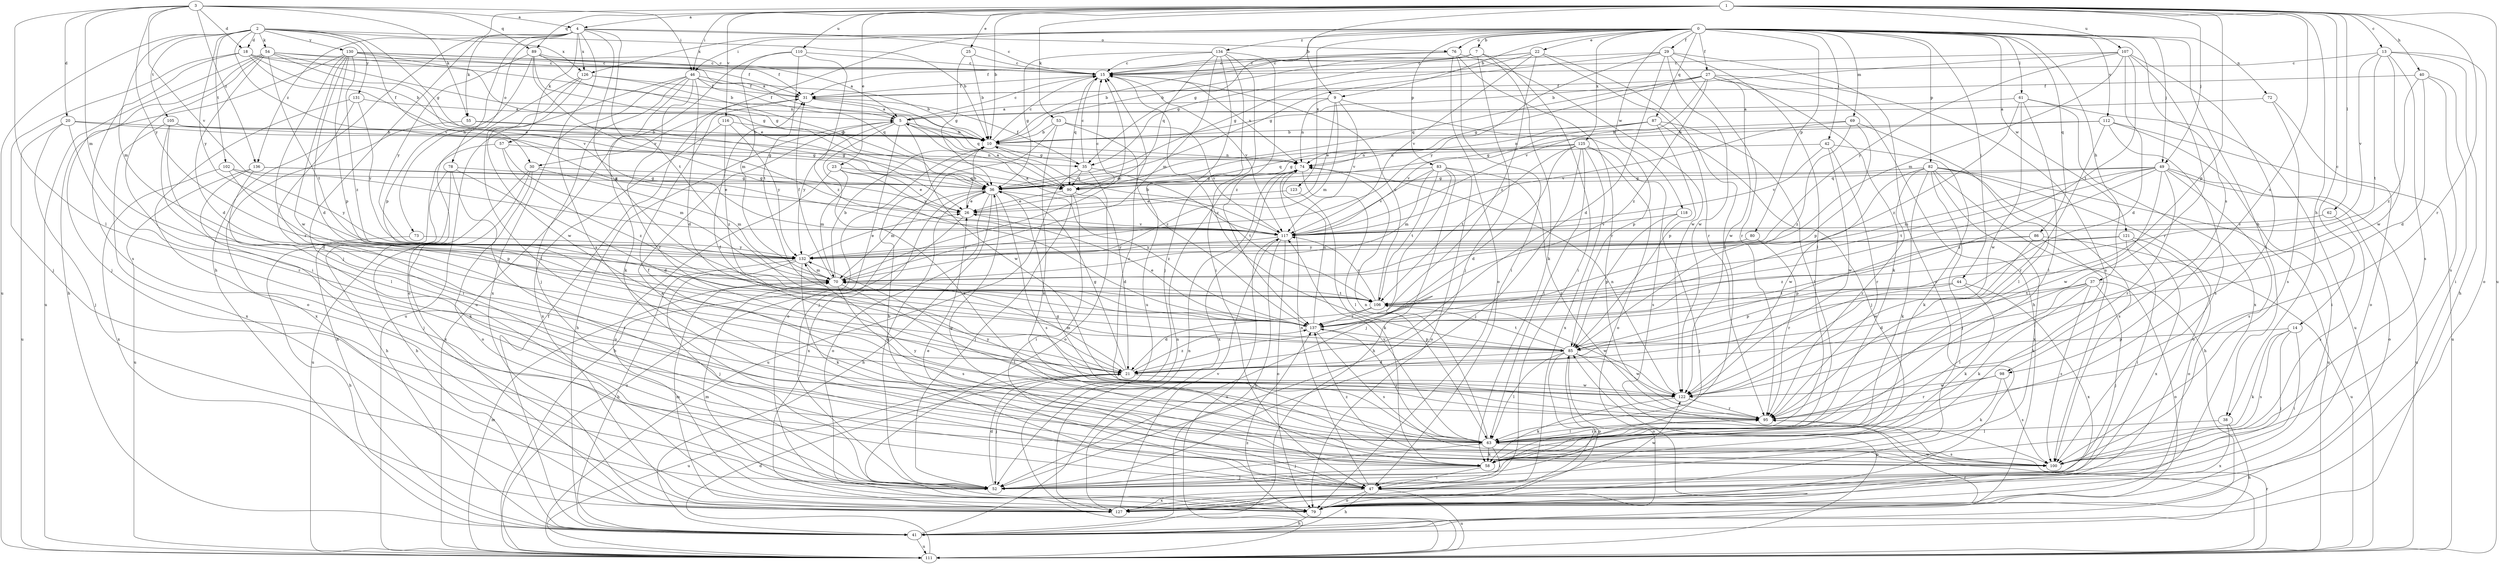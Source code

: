 strict digraph  {
0;
1;
2;
3;
4;
5;
7;
9;
10;
13;
14;
15;
18;
20;
21;
22;
23;
25;
26;
27;
29;
30;
31;
35;
36;
37;
38;
40;
41;
42;
44;
46;
47;
49;
52;
53;
54;
55;
57;
58;
61;
62;
63;
69;
70;
72;
73;
74;
76;
78;
79;
80;
82;
83;
85;
86;
87;
89;
90;
95;
98;
100;
102;
105;
106;
107;
110;
111;
112;
116;
117;
118;
121;
122;
123;
125;
126;
127;
130;
131;
132;
134;
136;
137;
0 -> 7  [label=b];
0 -> 9  [label=b];
0 -> 22  [label=e];
0 -> 27  [label=f];
0 -> 29  [label=f];
0 -> 30  [label=f];
0 -> 35  [label=g];
0 -> 37  [label=h];
0 -> 38  [label=h];
0 -> 42  [label=i];
0 -> 44  [label=i];
0 -> 46  [label=i];
0 -> 49  [label=j];
0 -> 61  [label=l];
0 -> 69  [label=m];
0 -> 72  [label=n];
0 -> 76  [label=o];
0 -> 80  [label=p];
0 -> 82  [label=p];
0 -> 83  [label=p];
0 -> 86  [label=q];
0 -> 87  [label=q];
0 -> 98  [label=s];
0 -> 112  [label=v];
0 -> 118  [label=w];
0 -> 121  [label=w];
0 -> 123  [label=x];
0 -> 125  [label=x];
0 -> 126  [label=x];
0 -> 134  [label=z];
1 -> 4  [label=a];
1 -> 9  [label=b];
1 -> 10  [label=b];
1 -> 13  [label=c];
1 -> 14  [label=c];
1 -> 23  [label=e];
1 -> 25  [label=e];
1 -> 38  [label=h];
1 -> 40  [label=h];
1 -> 41  [label=h];
1 -> 46  [label=i];
1 -> 49  [label=j];
1 -> 53  [label=k];
1 -> 62  [label=l];
1 -> 85  [label=p];
1 -> 89  [label=q];
1 -> 95  [label=r];
1 -> 98  [label=s];
1 -> 107  [label=u];
1 -> 110  [label=u];
1 -> 111  [label=u];
1 -> 116  [label=v];
2 -> 10  [label=b];
2 -> 18  [label=d];
2 -> 30  [label=f];
2 -> 35  [label=g];
2 -> 54  [label=k];
2 -> 70  [label=m];
2 -> 102  [label=t];
2 -> 105  [label=t];
2 -> 111  [label=u];
2 -> 117  [label=v];
2 -> 126  [label=x];
2 -> 130  [label=y];
2 -> 131  [label=y];
2 -> 132  [label=y];
3 -> 4  [label=a];
3 -> 18  [label=d];
3 -> 20  [label=d];
3 -> 46  [label=i];
3 -> 55  [label=k];
3 -> 63  [label=l];
3 -> 70  [label=m];
3 -> 89  [label=q];
3 -> 117  [label=v];
3 -> 132  [label=y];
3 -> 136  [label=z];
4 -> 15  [label=c];
4 -> 52  [label=j];
4 -> 55  [label=k];
4 -> 57  [label=k];
4 -> 73  [label=n];
4 -> 76  [label=o];
4 -> 78  [label=o];
4 -> 100  [label=s];
4 -> 106  [label=t];
4 -> 126  [label=x];
4 -> 136  [label=z];
4 -> 137  [label=z];
5 -> 10  [label=b];
5 -> 15  [label=c];
5 -> 41  [label=h];
5 -> 79  [label=o];
5 -> 100  [label=s];
5 -> 122  [label=w];
5 -> 132  [label=y];
7 -> 15  [label=c];
7 -> 31  [label=f];
7 -> 35  [label=g];
7 -> 47  [label=i];
7 -> 52  [label=j];
7 -> 58  [label=k];
9 -> 5  [label=a];
9 -> 26  [label=e];
9 -> 70  [label=m];
9 -> 74  [label=n];
9 -> 85  [label=p];
9 -> 117  [label=v];
10 -> 15  [label=c];
10 -> 35  [label=g];
10 -> 74  [label=n];
13 -> 15  [label=c];
13 -> 41  [label=h];
13 -> 79  [label=o];
13 -> 100  [label=s];
13 -> 106  [label=t];
13 -> 117  [label=v];
13 -> 122  [label=w];
14 -> 47  [label=i];
14 -> 52  [label=j];
14 -> 58  [label=k];
14 -> 85  [label=p];
14 -> 100  [label=s];
15 -> 31  [label=f];
15 -> 74  [label=n];
15 -> 90  [label=q];
15 -> 117  [label=v];
18 -> 10  [label=b];
18 -> 15  [label=c];
18 -> 31  [label=f];
18 -> 52  [label=j];
18 -> 100  [label=s];
18 -> 117  [label=v];
20 -> 10  [label=b];
20 -> 36  [label=g];
20 -> 52  [label=j];
20 -> 95  [label=r];
20 -> 111  [label=u];
21 -> 36  [label=g];
21 -> 52  [label=j];
21 -> 70  [label=m];
21 -> 111  [label=u];
21 -> 122  [label=w];
21 -> 137  [label=z];
22 -> 10  [label=b];
22 -> 15  [label=c];
22 -> 36  [label=g];
22 -> 63  [label=l];
22 -> 95  [label=r];
22 -> 117  [label=v];
22 -> 137  [label=z];
23 -> 26  [label=e];
23 -> 70  [label=m];
23 -> 79  [label=o];
23 -> 90  [label=q];
23 -> 117  [label=v];
25 -> 10  [label=b];
25 -> 15  [label=c];
25 -> 36  [label=g];
26 -> 10  [label=b];
26 -> 15  [label=c];
26 -> 111  [label=u];
26 -> 117  [label=v];
27 -> 31  [label=f];
27 -> 36  [label=g];
27 -> 41  [label=h];
27 -> 58  [label=k];
27 -> 90  [label=q];
27 -> 100  [label=s];
27 -> 117  [label=v];
27 -> 122  [label=w];
27 -> 137  [label=z];
29 -> 15  [label=c];
29 -> 21  [label=d];
29 -> 36  [label=g];
29 -> 63  [label=l];
29 -> 79  [label=o];
29 -> 95  [label=r];
29 -> 122  [label=w];
29 -> 132  [label=y];
30 -> 36  [label=g];
30 -> 41  [label=h];
30 -> 70  [label=m];
30 -> 79  [label=o];
30 -> 127  [label=x];
31 -> 5  [label=a];
31 -> 90  [label=q];
35 -> 15  [label=c];
35 -> 31  [label=f];
35 -> 79  [label=o];
35 -> 90  [label=q];
35 -> 106  [label=t];
35 -> 111  [label=u];
36 -> 26  [label=e];
36 -> 41  [label=h];
36 -> 70  [label=m];
36 -> 79  [label=o];
36 -> 100  [label=s];
36 -> 127  [label=x];
36 -> 137  [label=z];
37 -> 21  [label=d];
37 -> 52  [label=j];
37 -> 58  [label=k];
37 -> 63  [label=l];
37 -> 79  [label=o];
37 -> 100  [label=s];
37 -> 106  [label=t];
38 -> 41  [label=h];
38 -> 63  [label=l];
38 -> 127  [label=x];
40 -> 21  [label=d];
40 -> 31  [label=f];
40 -> 47  [label=i];
40 -> 100  [label=s];
40 -> 137  [label=z];
41 -> 31  [label=f];
41 -> 74  [label=n];
41 -> 95  [label=r];
41 -> 111  [label=u];
42 -> 58  [label=k];
42 -> 74  [label=n];
42 -> 95  [label=r];
42 -> 117  [label=v];
42 -> 122  [label=w];
44 -> 58  [label=k];
44 -> 85  [label=p];
44 -> 106  [label=t];
44 -> 127  [label=x];
46 -> 10  [label=b];
46 -> 21  [label=d];
46 -> 31  [label=f];
46 -> 52  [label=j];
46 -> 58  [label=k];
46 -> 90  [label=q];
46 -> 95  [label=r];
46 -> 111  [label=u];
46 -> 127  [label=x];
47 -> 10  [label=b];
47 -> 26  [label=e];
47 -> 41  [label=h];
47 -> 74  [label=n];
47 -> 79  [label=o];
47 -> 111  [label=u];
47 -> 122  [label=w];
47 -> 127  [label=x];
49 -> 36  [label=g];
49 -> 70  [label=m];
49 -> 79  [label=o];
49 -> 90  [label=q];
49 -> 95  [label=r];
49 -> 100  [label=s];
49 -> 106  [label=t];
49 -> 111  [label=u];
49 -> 122  [label=w];
49 -> 137  [label=z];
52 -> 21  [label=d];
52 -> 36  [label=g];
53 -> 10  [label=b];
53 -> 52  [label=j];
53 -> 58  [label=k];
53 -> 117  [label=v];
53 -> 137  [label=z];
54 -> 10  [label=b];
54 -> 15  [label=c];
54 -> 21  [label=d];
54 -> 26  [label=e];
54 -> 47  [label=i];
54 -> 52  [label=j];
54 -> 74  [label=n];
54 -> 106  [label=t];
54 -> 111  [label=u];
55 -> 10  [label=b];
55 -> 36  [label=g];
55 -> 127  [label=x];
57 -> 41  [label=h];
57 -> 70  [label=m];
57 -> 74  [label=n];
57 -> 137  [label=z];
58 -> 5  [label=a];
58 -> 36  [label=g];
58 -> 47  [label=i];
58 -> 52  [label=j];
61 -> 5  [label=a];
61 -> 63  [label=l];
61 -> 111  [label=u];
61 -> 122  [label=w];
61 -> 127  [label=x];
61 -> 137  [label=z];
62 -> 100  [label=s];
62 -> 117  [label=v];
63 -> 15  [label=c];
63 -> 31  [label=f];
63 -> 36  [label=g];
63 -> 47  [label=i];
63 -> 52  [label=j];
63 -> 58  [label=k];
63 -> 74  [label=n];
63 -> 95  [label=r];
63 -> 100  [label=s];
63 -> 117  [label=v];
63 -> 132  [label=y];
63 -> 137  [label=z];
69 -> 10  [label=b];
69 -> 63  [label=l];
69 -> 85  [label=p];
69 -> 117  [label=v];
69 -> 137  [label=z];
70 -> 10  [label=b];
70 -> 15  [label=c];
70 -> 31  [label=f];
70 -> 63  [label=l];
70 -> 100  [label=s];
70 -> 106  [label=t];
72 -> 5  [label=a];
72 -> 79  [label=o];
72 -> 100  [label=s];
73 -> 41  [label=h];
73 -> 132  [label=y];
74 -> 36  [label=g];
74 -> 63  [label=l];
74 -> 127  [label=x];
76 -> 10  [label=b];
76 -> 15  [label=c];
76 -> 47  [label=i];
76 -> 79  [label=o];
76 -> 95  [label=r];
76 -> 122  [label=w];
78 -> 21  [label=d];
78 -> 36  [label=g];
78 -> 41  [label=h];
78 -> 47  [label=i];
78 -> 111  [label=u];
79 -> 41  [label=h];
79 -> 70  [label=m];
80 -> 95  [label=r];
80 -> 132  [label=y];
82 -> 36  [label=g];
82 -> 41  [label=h];
82 -> 52  [label=j];
82 -> 58  [label=k];
82 -> 79  [label=o];
82 -> 95  [label=r];
82 -> 100  [label=s];
82 -> 111  [label=u];
82 -> 122  [label=w];
82 -> 127  [label=x];
83 -> 36  [label=g];
83 -> 41  [label=h];
83 -> 52  [label=j];
83 -> 70  [label=m];
83 -> 79  [label=o];
83 -> 95  [label=r];
83 -> 106  [label=t];
83 -> 117  [label=v];
85 -> 15  [label=c];
85 -> 21  [label=d];
85 -> 63  [label=l];
85 -> 79  [label=o];
85 -> 106  [label=t];
85 -> 111  [label=u];
85 -> 122  [label=w];
85 -> 127  [label=x];
86 -> 58  [label=k];
86 -> 111  [label=u];
86 -> 122  [label=w];
86 -> 132  [label=y];
86 -> 137  [label=z];
87 -> 10  [label=b];
87 -> 52  [label=j];
87 -> 63  [label=l];
87 -> 74  [label=n];
87 -> 85  [label=p];
87 -> 117  [label=v];
89 -> 5  [label=a];
89 -> 15  [label=c];
89 -> 26  [label=e];
89 -> 36  [label=g];
89 -> 85  [label=p];
89 -> 117  [label=v];
89 -> 132  [label=y];
90 -> 5  [label=a];
90 -> 21  [label=d];
90 -> 26  [label=e];
90 -> 47  [label=i];
90 -> 52  [label=j];
95 -> 63  [label=l];
95 -> 132  [label=y];
98 -> 58  [label=k];
98 -> 95  [label=r];
98 -> 100  [label=s];
98 -> 122  [label=w];
100 -> 137  [label=z];
102 -> 36  [label=g];
102 -> 85  [label=p];
102 -> 127  [label=x];
102 -> 132  [label=y];
105 -> 10  [label=b];
105 -> 21  [label=d];
105 -> 36  [label=g];
105 -> 63  [label=l];
105 -> 127  [label=x];
106 -> 15  [label=c];
106 -> 21  [label=d];
106 -> 117  [label=v];
106 -> 122  [label=w];
106 -> 137  [label=z];
107 -> 10  [label=b];
107 -> 15  [label=c];
107 -> 21  [label=d];
107 -> 63  [label=l];
107 -> 70  [label=m];
107 -> 95  [label=r];
107 -> 106  [label=t];
107 -> 132  [label=y];
110 -> 15  [label=c];
110 -> 70  [label=m];
110 -> 106  [label=t];
110 -> 111  [label=u];
110 -> 137  [label=z];
111 -> 10  [label=b];
111 -> 21  [label=d];
111 -> 70  [label=m];
111 -> 85  [label=p];
111 -> 95  [label=r];
111 -> 137  [label=z];
112 -> 10  [label=b];
112 -> 36  [label=g];
112 -> 47  [label=i];
112 -> 95  [label=r];
112 -> 100  [label=s];
112 -> 111  [label=u];
116 -> 10  [label=b];
116 -> 127  [label=x];
116 -> 132  [label=y];
116 -> 137  [label=z];
117 -> 5  [label=a];
117 -> 10  [label=b];
117 -> 41  [label=h];
117 -> 79  [label=o];
117 -> 111  [label=u];
117 -> 132  [label=y];
118 -> 52  [label=j];
118 -> 85  [label=p];
118 -> 117  [label=v];
121 -> 47  [label=i];
121 -> 79  [label=o];
121 -> 85  [label=p];
121 -> 127  [label=x];
121 -> 132  [label=y];
122 -> 31  [label=f];
122 -> 58  [label=k];
122 -> 74  [label=n];
122 -> 95  [label=r];
123 -> 26  [label=e];
123 -> 58  [label=k];
125 -> 21  [label=d];
125 -> 36  [label=g];
125 -> 52  [label=j];
125 -> 63  [label=l];
125 -> 74  [label=n];
125 -> 79  [label=o];
125 -> 90  [label=q];
125 -> 100  [label=s];
125 -> 106  [label=t];
125 -> 127  [label=x];
126 -> 31  [label=f];
126 -> 63  [label=l];
126 -> 79  [label=o];
126 -> 90  [label=q];
126 -> 122  [label=w];
127 -> 70  [label=m];
127 -> 74  [label=n];
127 -> 85  [label=p];
127 -> 117  [label=v];
130 -> 5  [label=a];
130 -> 15  [label=c];
130 -> 21  [label=d];
130 -> 31  [label=f];
130 -> 36  [label=g];
130 -> 41  [label=h];
130 -> 85  [label=p];
130 -> 95  [label=r];
130 -> 122  [label=w];
130 -> 137  [label=z];
131 -> 5  [label=a];
131 -> 47  [label=i];
131 -> 79  [label=o];
131 -> 132  [label=y];
132 -> 26  [label=e];
132 -> 41  [label=h];
132 -> 52  [label=j];
132 -> 58  [label=k];
132 -> 70  [label=m];
134 -> 15  [label=c];
134 -> 36  [label=g];
134 -> 47  [label=i];
134 -> 52  [label=j];
134 -> 70  [label=m];
134 -> 90  [label=q];
134 -> 111  [label=u];
134 -> 137  [label=z];
136 -> 26  [label=e];
136 -> 36  [label=g];
136 -> 52  [label=j];
136 -> 58  [label=k];
136 -> 111  [label=u];
137 -> 26  [label=e];
137 -> 74  [label=n];
137 -> 85  [label=p];
137 -> 100  [label=s];
}
